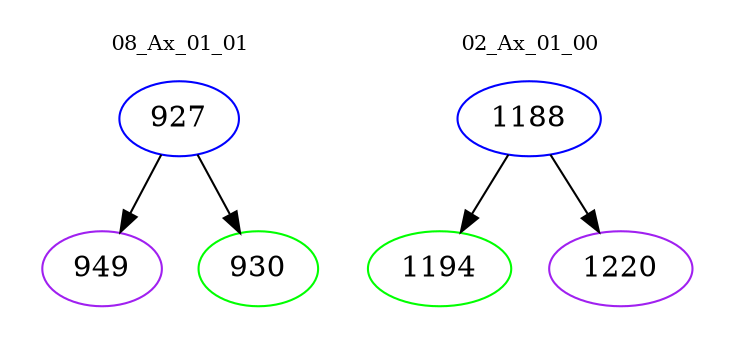 digraph{
subgraph cluster_0 {
color = white
label = "08_Ax_01_01";
fontsize=10;
T0_927 [label="927", color="blue"]
T0_927 -> T0_949 [color="black"]
T0_949 [label="949", color="purple"]
T0_927 -> T0_930 [color="black"]
T0_930 [label="930", color="green"]
}
subgraph cluster_1 {
color = white
label = "02_Ax_01_00";
fontsize=10;
T1_1188 [label="1188", color="blue"]
T1_1188 -> T1_1194 [color="black"]
T1_1194 [label="1194", color="green"]
T1_1188 -> T1_1220 [color="black"]
T1_1220 [label="1220", color="purple"]
}
}
